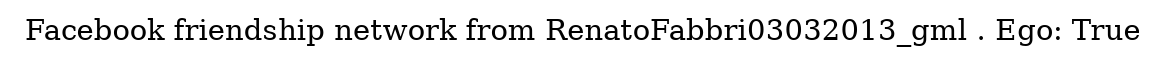 digraph  {
	graph [label="Facebook friendship network from RenatoFabbri03032013_gml . Ego: True"];
}
